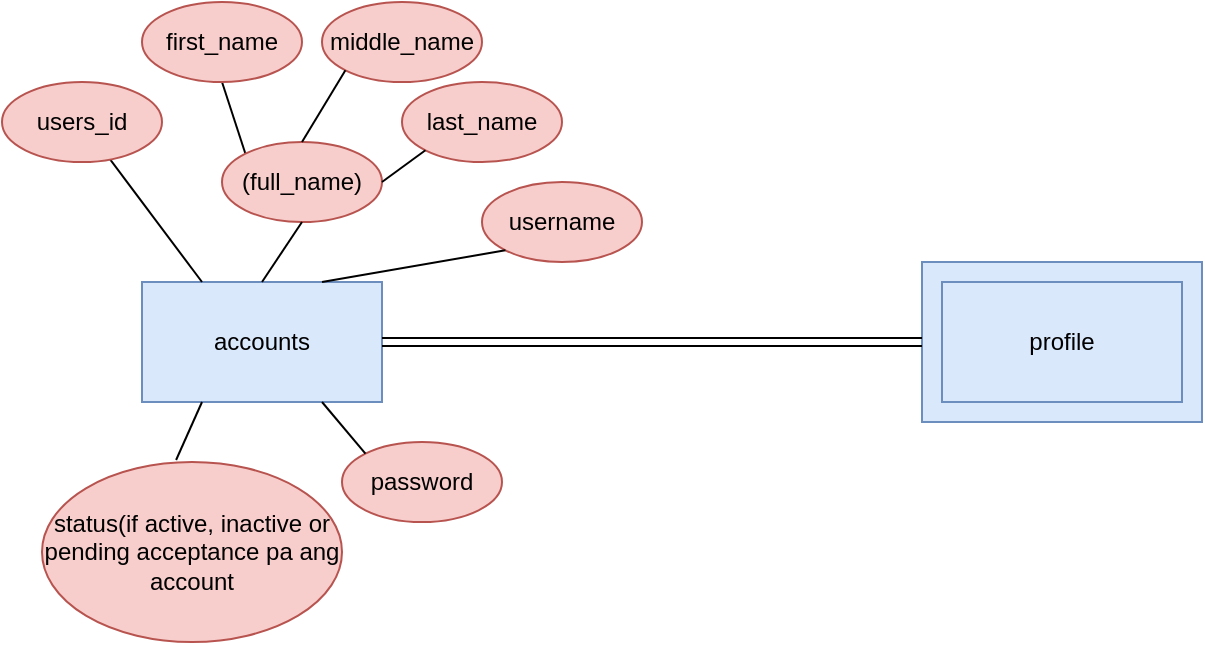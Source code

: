 <mxfile version="26.2.15">
  <diagram name="Page-1" id="6li-C0uH8JSMtr6iD9Hp">
    <mxGraphModel dx="872" dy="507" grid="1" gridSize="10" guides="1" tooltips="1" connect="1" arrows="1" fold="1" page="1" pageScale="1" pageWidth="827" pageHeight="1169" math="0" shadow="0">
      <root>
        <mxCell id="0" />
        <mxCell id="1" parent="0" />
        <mxCell id="ST-d2-YdZwGzM8Qvo2rC-1" value="accounts" style="rounded=0;whiteSpace=wrap;html=1;fillColor=#dae8fc;strokeColor=#6c8ebf;" vertex="1" parent="1">
          <mxGeometry x="180" y="200" width="120" height="60" as="geometry" />
        </mxCell>
        <mxCell id="ST-d2-YdZwGzM8Qvo2rC-3" value="" style="endArrow=none;html=1;rounded=0;entryX=0.5;entryY=1;entryDx=0;entryDy=0;exitX=0;exitY=0;exitDx=0;exitDy=0;" edge="1" parent="1" source="ST-d2-YdZwGzM8Qvo2rC-7" target="ST-d2-YdZwGzM8Qvo2rC-6">
          <mxGeometry width="50" height="50" relative="1" as="geometry">
            <mxPoint x="450" y="240" as="sourcePoint" />
            <mxPoint x="500" y="190" as="targetPoint" />
          </mxGeometry>
        </mxCell>
        <mxCell id="ST-d2-YdZwGzM8Qvo2rC-4" value="" style="endArrow=none;html=1;rounded=0;exitX=0.25;exitY=0;exitDx=0;exitDy=0;" edge="1" parent="1" source="ST-d2-YdZwGzM8Qvo2rC-1" target="ST-d2-YdZwGzM8Qvo2rC-5">
          <mxGeometry width="50" height="50" relative="1" as="geometry">
            <mxPoint x="270" y="280" as="sourcePoint" />
            <mxPoint x="320" y="230" as="targetPoint" />
          </mxGeometry>
        </mxCell>
        <mxCell id="ST-d2-YdZwGzM8Qvo2rC-5" value="users_id" style="ellipse;whiteSpace=wrap;html=1;fillColor=#f8cecc;strokeColor=#b85450;" vertex="1" parent="1">
          <mxGeometry x="110" y="100" width="80" height="40" as="geometry" />
        </mxCell>
        <mxCell id="ST-d2-YdZwGzM8Qvo2rC-6" value="first_name" style="ellipse;whiteSpace=wrap;html=1;fillColor=#f8cecc;strokeColor=#b85450;" vertex="1" parent="1">
          <mxGeometry x="180" y="60" width="80" height="40" as="geometry" />
        </mxCell>
        <mxCell id="ST-d2-YdZwGzM8Qvo2rC-7" value="(full_name)" style="ellipse;whiteSpace=wrap;html=1;fillColor=#f8cecc;strokeColor=#b85450;" vertex="1" parent="1">
          <mxGeometry x="220" y="130" width="80" height="40" as="geometry" />
        </mxCell>
        <mxCell id="ST-d2-YdZwGzM8Qvo2rC-8" value="middle_name" style="ellipse;whiteSpace=wrap;html=1;fillColor=#f8cecc;strokeColor=#b85450;" vertex="1" parent="1">
          <mxGeometry x="270" y="60" width="80" height="40" as="geometry" />
        </mxCell>
        <mxCell id="ST-d2-YdZwGzM8Qvo2rC-9" value="last_name" style="ellipse;whiteSpace=wrap;html=1;fillColor=#f8cecc;strokeColor=#b85450;" vertex="1" parent="1">
          <mxGeometry x="310" y="100" width="80" height="40" as="geometry" />
        </mxCell>
        <mxCell id="ST-d2-YdZwGzM8Qvo2rC-10" value="" style="endArrow=none;html=1;rounded=0;entryX=0;entryY=1;entryDx=0;entryDy=0;exitX=0.5;exitY=0;exitDx=0;exitDy=0;" edge="1" parent="1" source="ST-d2-YdZwGzM8Qvo2rC-7" target="ST-d2-YdZwGzM8Qvo2rC-8">
          <mxGeometry width="50" height="50" relative="1" as="geometry">
            <mxPoint x="460" y="250" as="sourcePoint" />
            <mxPoint x="510" y="200" as="targetPoint" />
          </mxGeometry>
        </mxCell>
        <mxCell id="ST-d2-YdZwGzM8Qvo2rC-11" value="" style="endArrow=none;html=1;rounded=0;exitX=1;exitY=0.5;exitDx=0;exitDy=0;entryX=0;entryY=1;entryDx=0;entryDy=0;" edge="1" parent="1" source="ST-d2-YdZwGzM8Qvo2rC-7" target="ST-d2-YdZwGzM8Qvo2rC-9">
          <mxGeometry width="50" height="50" relative="1" as="geometry">
            <mxPoint x="440" y="250" as="sourcePoint" />
            <mxPoint x="331.716" y="155.858" as="targetPoint" />
          </mxGeometry>
        </mxCell>
        <mxCell id="ST-d2-YdZwGzM8Qvo2rC-13" value="" style="endArrow=none;html=1;rounded=0;entryX=0.5;entryY=1;entryDx=0;entryDy=0;exitX=0.5;exitY=0;exitDx=0;exitDy=0;" edge="1" parent="1" source="ST-d2-YdZwGzM8Qvo2rC-1" target="ST-d2-YdZwGzM8Qvo2rC-7">
          <mxGeometry width="50" height="50" relative="1" as="geometry">
            <mxPoint x="300" y="150" as="sourcePoint" />
            <mxPoint x="332" y="124" as="targetPoint" />
          </mxGeometry>
        </mxCell>
        <mxCell id="ST-d2-YdZwGzM8Qvo2rC-14" value="username" style="ellipse;whiteSpace=wrap;html=1;fillColor=#f8cecc;strokeColor=#b85450;" vertex="1" parent="1">
          <mxGeometry x="350" y="150" width="80" height="40" as="geometry" />
        </mxCell>
        <mxCell id="ST-d2-YdZwGzM8Qvo2rC-15" value="password" style="ellipse;whiteSpace=wrap;html=1;fillColor=#f8cecc;strokeColor=#b85450;" vertex="1" parent="1">
          <mxGeometry x="280" y="280" width="80" height="40" as="geometry" />
        </mxCell>
        <mxCell id="ST-d2-YdZwGzM8Qvo2rC-16" value="" style="endArrow=none;html=1;rounded=0;exitX=0.75;exitY=0;exitDx=0;exitDy=0;entryX=0;entryY=1;entryDx=0;entryDy=0;" edge="1" parent="1" source="ST-d2-YdZwGzM8Qvo2rC-1" target="ST-d2-YdZwGzM8Qvo2rC-14">
          <mxGeometry width="50" height="50" relative="1" as="geometry">
            <mxPoint x="220" y="210" as="sourcePoint" />
            <mxPoint x="174" y="149" as="targetPoint" />
          </mxGeometry>
        </mxCell>
        <mxCell id="ST-d2-YdZwGzM8Qvo2rC-17" value="" style="endArrow=none;html=1;rounded=0;exitX=0.75;exitY=1;exitDx=0;exitDy=0;entryX=0;entryY=0;entryDx=0;entryDy=0;" edge="1" parent="1" source="ST-d2-YdZwGzM8Qvo2rC-1" target="ST-d2-YdZwGzM8Qvo2rC-15">
          <mxGeometry width="50" height="50" relative="1" as="geometry">
            <mxPoint x="280" y="210" as="sourcePoint" />
            <mxPoint x="372" y="194" as="targetPoint" />
          </mxGeometry>
        </mxCell>
        <mxCell id="ST-d2-YdZwGzM8Qvo2rC-18" value="status(if active, inactive or pending acceptance pa ang account" style="ellipse;whiteSpace=wrap;html=1;fillColor=#f8cecc;strokeColor=#b85450;" vertex="1" parent="1">
          <mxGeometry x="130" y="290" width="150" height="90" as="geometry" />
        </mxCell>
        <mxCell id="ST-d2-YdZwGzM8Qvo2rC-19" value="" style="endArrow=none;html=1;rounded=0;exitX=0.25;exitY=1;exitDx=0;exitDy=0;entryX=0.447;entryY=-0.011;entryDx=0;entryDy=0;entryPerimeter=0;" edge="1" parent="1" source="ST-d2-YdZwGzM8Qvo2rC-1" target="ST-d2-YdZwGzM8Qvo2rC-18">
          <mxGeometry width="50" height="50" relative="1" as="geometry">
            <mxPoint x="220" y="210" as="sourcePoint" />
            <mxPoint x="174" y="149" as="targetPoint" />
          </mxGeometry>
        </mxCell>
        <mxCell id="ST-d2-YdZwGzM8Qvo2rC-21" value="" style="group" vertex="1" connectable="0" parent="1">
          <mxGeometry x="570" y="190" width="140" height="80" as="geometry" />
        </mxCell>
        <mxCell id="ST-d2-YdZwGzM8Qvo2rC-20" value="" style="rounded=0;whiteSpace=wrap;html=1;fillColor=#dae8fc;strokeColor=#6c8ebf;movable=1;resizable=1;rotatable=1;deletable=1;editable=1;locked=0;connectable=1;" vertex="1" parent="ST-d2-YdZwGzM8Qvo2rC-21">
          <mxGeometry width="140" height="80" as="geometry" />
        </mxCell>
        <mxCell id="ST-d2-YdZwGzM8Qvo2rC-2" value="profile" style="rounded=0;whiteSpace=wrap;html=1;fillColor=#dae8fc;strokeColor=#6c8ebf;movable=1;resizable=1;rotatable=1;deletable=1;editable=1;locked=0;connectable=1;" vertex="1" parent="ST-d2-YdZwGzM8Qvo2rC-21">
          <mxGeometry x="10" y="10" width="120" height="60" as="geometry" />
        </mxCell>
        <mxCell id="ST-d2-YdZwGzM8Qvo2rC-24" value="" style="endArrow=none;html=1;rounded=0;strokeWidth=1;shape=link;exitX=1;exitY=0.5;exitDx=0;exitDy=0;entryX=0;entryY=0.5;entryDx=0;entryDy=0;" edge="1" parent="1" source="ST-d2-YdZwGzM8Qvo2rC-1" target="ST-d2-YdZwGzM8Qvo2rC-20">
          <mxGeometry width="50" height="50" relative="1" as="geometry">
            <mxPoint x="560" y="370" as="sourcePoint" />
            <mxPoint x="610" y="320" as="targetPoint" />
          </mxGeometry>
        </mxCell>
      </root>
    </mxGraphModel>
  </diagram>
</mxfile>
